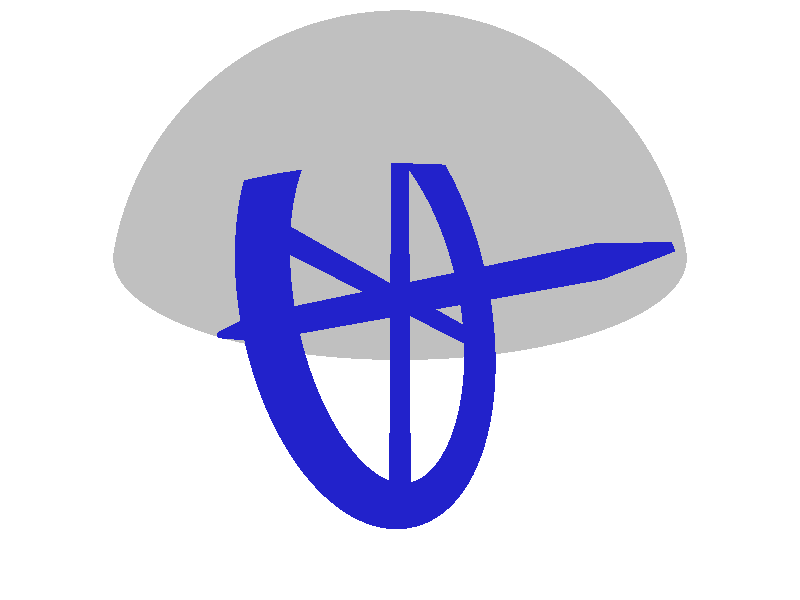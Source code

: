 #include "colors.inc"    // The include files contain#include "shapes.inc"    // pre-defined scene elements#include "finish.inc"#include "metals.inc"#include "stones.inc"#version 3.0/* * Xenium-encased gyroscope. * * Created by Denton Gentry. This file is free for derivative * use. */global_settings {	assumed_gamma 1.8	ambient_light rgb<1, 1, 1>}background { White }#declare T_Gyro = texture {	pigment { rgb <0.1, 0.1, 0.75> }	finish {		metallic		ambient 0.35		diffuse 0.3		roughness 0.05		reflection 0.1	}}#declare T_Xenium = texture {	pigment {color rgb <0.7, 0.7, 0.7>}	finish {		metallic		ambient 0.35		diffuse 0.3		roughness 0.05		reflection 0.00	}}// The Gyroscopemerge {	cylinder { <-0.5, 0, 0>, <0.5, 0, 0>, 0.040 }	cylinder { <0, -0.5, 0>, <0, 0.5, 0>, 0.025 }	cylinder { <0, 0, -0.5>, <0, 0, 0.5>, 0.025 }	cone { <-0.5, 0, 0>, 0.04			<-0.65, 0, 0>, 0.01	}	cone { <0.5, 0, 0>, 0.04			<0.65, 0, 0>, 0.01	}	torus { 0.5, 0.05		rotate <90, 90, 0>	}	// the gyro rotates	rotate x*clock*360	texture { T_Gyro }}// The Xenium shielddifference {	sphere { <0,0,0>, 0.66 }	sphere { <0,0,0>, 0.65 }	box {<-1, -1, -1>, <1, 0, 1> }	texture { T_Xenium }}difference {	sphere { <0,0,0>, 0.67 }	sphere { <0,0,0>, 0.66 }	box {<-1, 0, -1>, <1, 1, 1> }	box {<-1, -1, -1>, <1, 1, 0> }/* * To generate the animation you must turn on clock animation * in POV, set for 20 frames. */#switch (clock)	#range (0.00, 0.249)	rotate -x*90	#break	#range (0.250, 0.500)	rotate -x*360*(0.500 - clock)	#break	#range (0.750, 1.00)	rotate -x*360*(clock - 0.750)	#break#end	texture { T_Xenium }}difference {	sphere { <0,0,0>, 0.67 }	sphere { <0,0,0>, 0.66 }	box {<-1, 0, -1>, <1, 1, 1> }	box {<-1, -1, 0>, <1, 1, 1> }#switch (clock)	#range (0.00, 0.249)	rotate x*90	#break	#range (0.250, 0.500)	rotate x*360*(0.500 - clock)	#break	#range (0.750, 1.00)	rotate x*360*(clock - 0.750)	#break#end	texture { T_Xenium }}light_source { <10, -10, -20> color Gray70 }light_source { <-10, -10, -20> color Gray70 }camera {	location <0.75, -0.50, -1.25>	look_at  <0, 0, 0>}